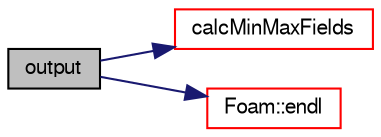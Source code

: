 digraph "output"
{
  bgcolor="transparent";
  edge [fontname="FreeSans",fontsize="10",labelfontname="FreeSans",labelfontsize="10"];
  node [fontname="FreeSans",fontsize="10",shape=record];
  rankdir="LR";
  Node9 [label="output",height=0.2,width=0.4,color="black", fillcolor="grey75", style="filled", fontcolor="black"];
  Node9 -> Node10 [color="midnightblue",fontsize="10",style="solid",fontname="FreeSans"];
  Node10 [label="calcMinMaxFields",height=0.2,width=0.4,color="red",URL="$a28718.html#a6126365ecd734d34bcb4c240e4ce8039",tooltip="Calculate the field min/max. "];
  Node9 -> Node25 [color="midnightblue",fontsize="10",style="solid",fontname="FreeSans"];
  Node25 [label="Foam::endl",height=0.2,width=0.4,color="red",URL="$a21124.html#a2db8fe02a0d3909e9351bb4275b23ce4",tooltip="Add newline and flush stream. "];
}
